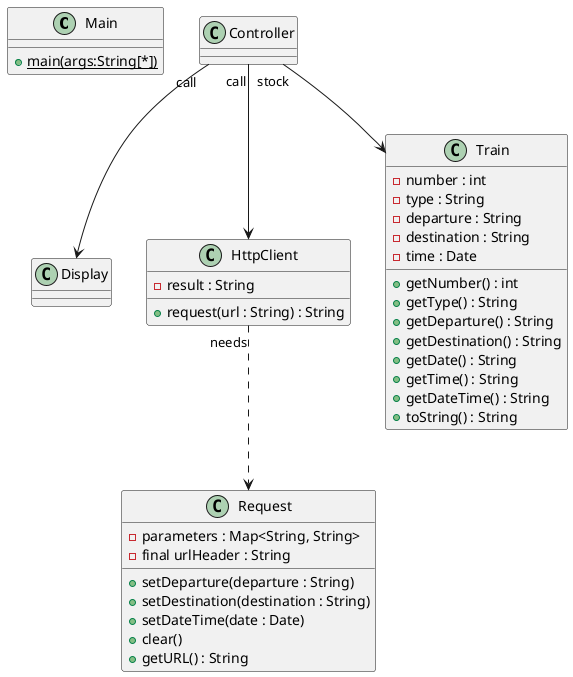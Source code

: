 @startuml
'https://plantuml.com/class-diagram

class Main {

    +{static}main(args:String[*])
}

class Controller {
}

class Display {
}

class HttpClient {
    -result : String
    +request(url : String) : String
}

class Request {
    -parameters : Map<String, String>
    -final urlHeader : String
    +setDeparture(departure : String)
    +setDestination(destination : String)
    +setDateTime(date : Date)
    +clear()
    +getURL() : String
}

class Train {
    -number : int
    -type : String
    -departure : String
    -destination : String
    -time : Date
    +getNumber() : int
    +getType() : String
    +getDeparture() : String
    +getDestination() : String
    +getDate() : String
    +getTime() : String
    +getDateTime() : String
    +toString() : String
}

HttpClient "needs"..> Request
Controller "call"--> HttpClient
Controller "stock"--> Train
Controller "call" --> Display

@enduml
